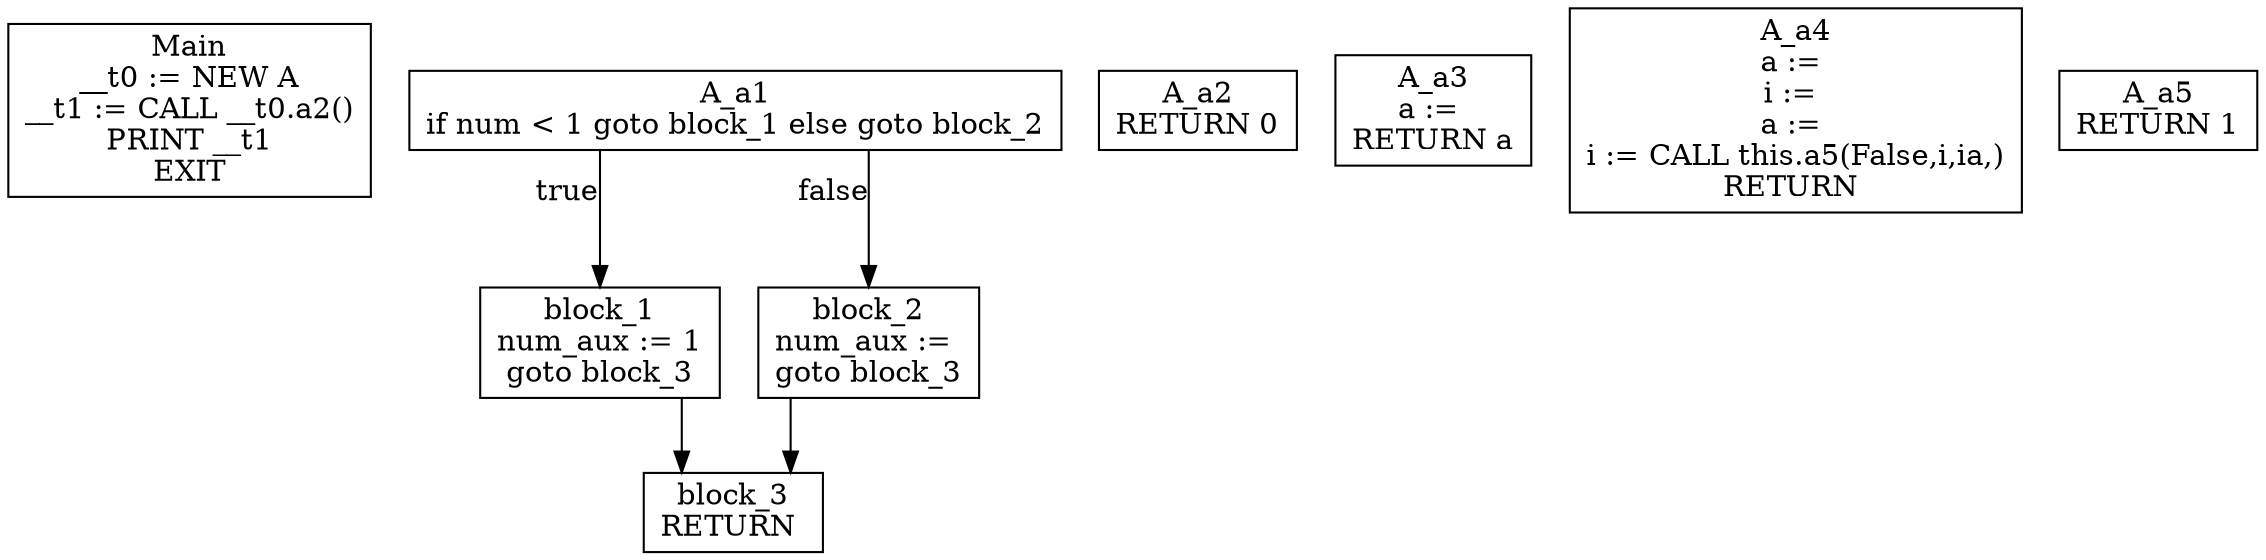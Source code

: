 digraph CFG {
graph [splines=ortho];
node [shape=box];
Main [label="Main\n__t0 := NEW A\n__t1 := CALL __t0.a2()\nPRINT __t1\nEXIT\n"];
A_a1 -> block_1 [xlabel="true"];
A_a1 -> block_2 [xlabel="false"];
A_a1 [label="A_a1\nif num < 1 goto block_1 else goto block_2\n"];
block_1 -> block_3;
block_1 [label="block_1\nnum_aux := 1\ngoto block_3\n"];
block_2 -> block_3;
block_2 [label="block_2\nnum_aux := \ngoto block_3\n"];
block_3 [label="block_3\nRETURN \n"];
A_a2 [label="A_a2\nRETURN 0\n"];
A_a3 [label="A_a3\na := \nRETURN a\n"];
A_a4 [label="A_a4\na := \ni := \na := \ni := CALL this.a5(False,i,ia,)\nRETURN \n"];
A_a5 [label="A_a5\nRETURN 1\n"];
}
